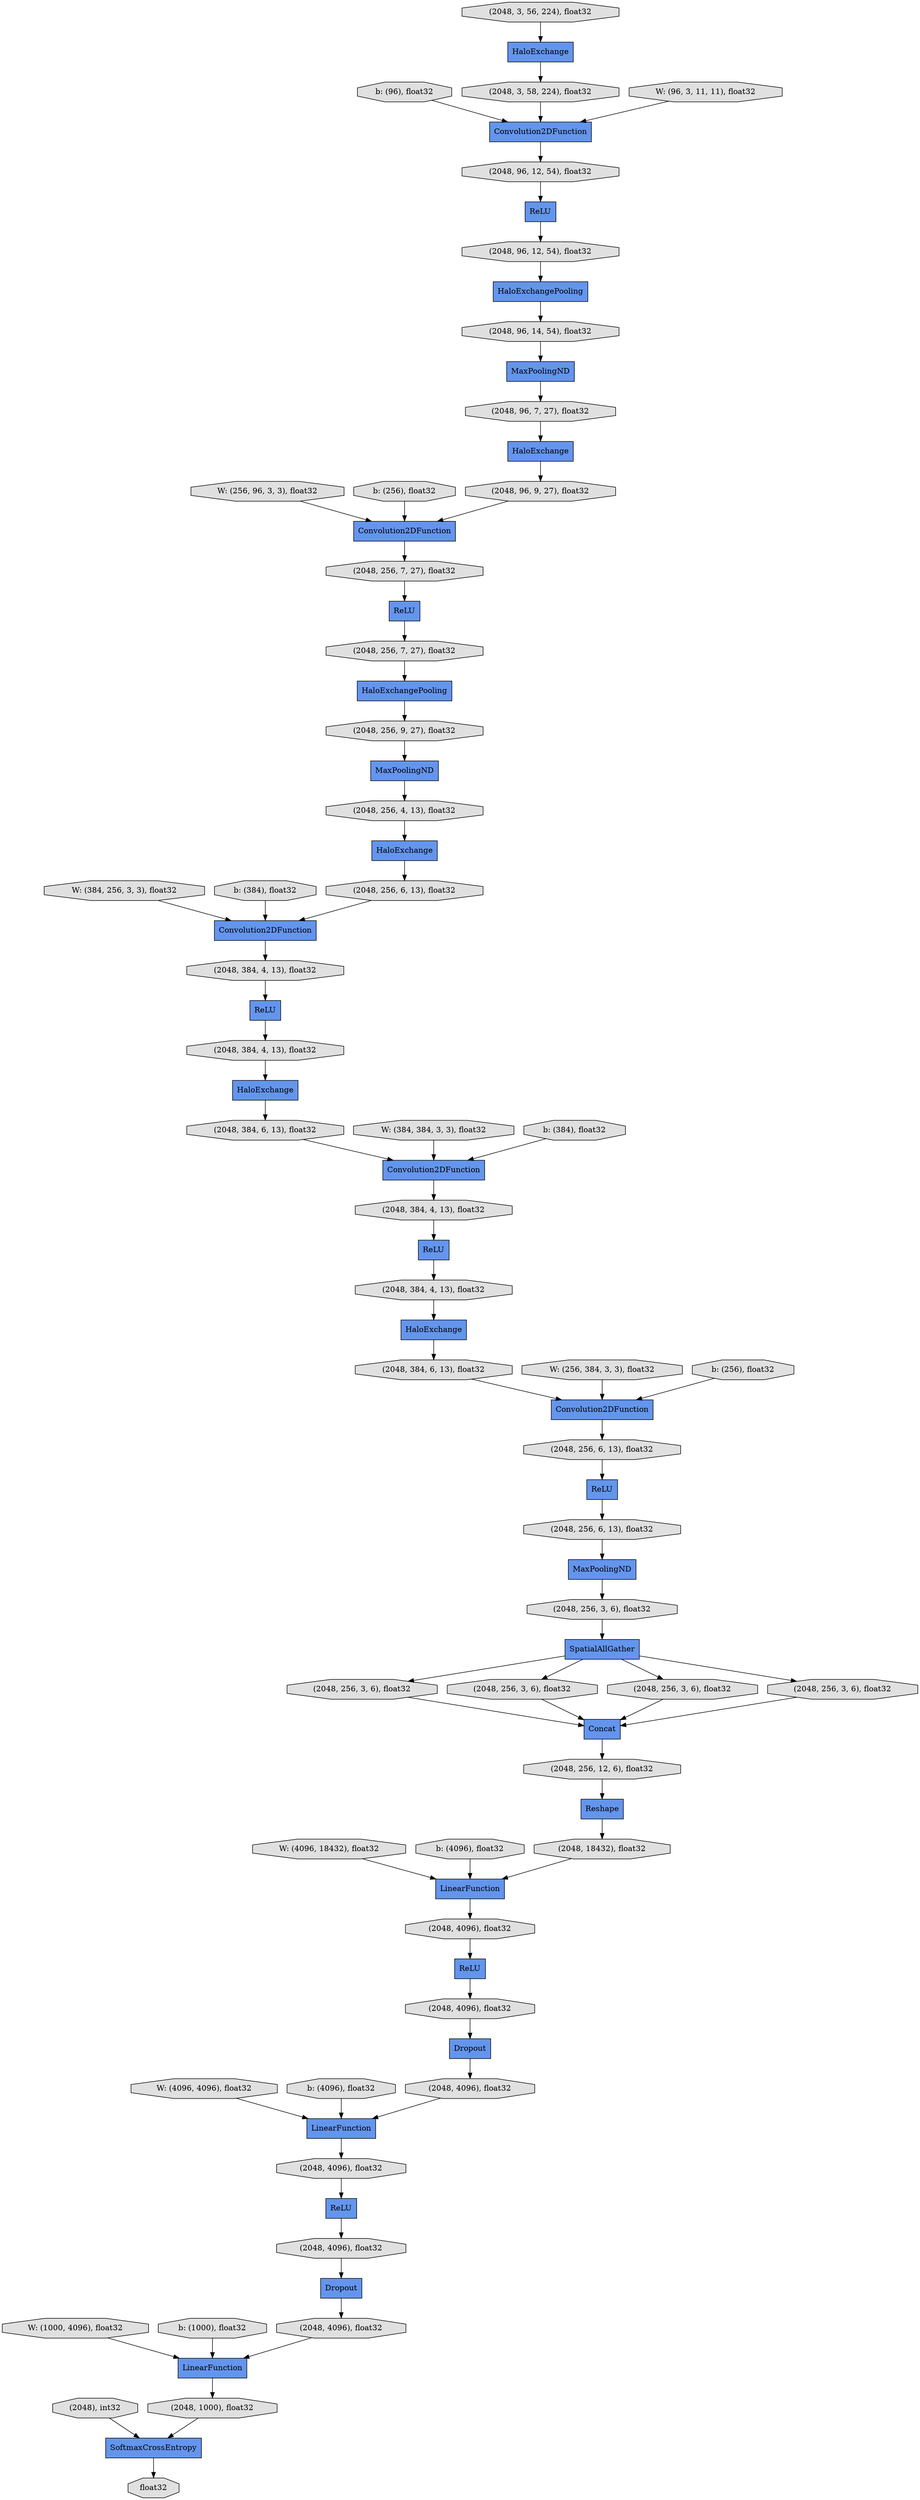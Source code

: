 digraph graphname{rankdir=TB;47558401466448 [label="(2048, 256, 6, 13), float32",shape="octagon",fillcolor="#E0E0E0",style="filled"];47558401466512 [label="(2048, 384, 4, 13), float32",shape="octagon",fillcolor="#E0E0E0",style="filled"];47558401466576 [label="(2048, 384, 6, 13), float32",shape="octagon",fillcolor="#E0E0E0",style="filled"];47558401466768 [label="(2048, 384, 4, 13), float32",shape="octagon",fillcolor="#E0E0E0",style="filled"];47558401466896 [label="Reshape",shape="record",fillcolor="#6495ED",style="filled"];47558401467088 [label="Concat",shape="record",fillcolor="#6495ED",style="filled"];47558401467344 [label="(2048, 384, 6, 13), float32",shape="octagon",fillcolor="#E0E0E0",style="filled"];47558401467536 [label="SpatialAllGather",shape="record",fillcolor="#6495ED",style="filled"];47558401467920 [label="Dropout",shape="record",fillcolor="#6495ED",style="filled"];47558352766608 [label="SoftmaxCrossEntropy",shape="record",fillcolor="#6495ED",style="filled"];47558401468048 [label="(2048, 256, 3, 6), float32",shape="octagon",fillcolor="#E0E0E0",style="filled"];47558401836688 [label="Convolution2DFunction",shape="record",fillcolor="#6495ED",style="filled"];47558401468176 [label="Convolution2DFunction",shape="record",fillcolor="#6495ED",style="filled"];47558401468496 [label="LinearFunction",shape="record",fillcolor="#6495ED",style="filled"];47556830398544 [label="b: (96), float32",shape="octagon",fillcolor="#E0E0E0",style="filled"];47558401468688 [label="(2048, 256, 6, 13), float32",shape="octagon",fillcolor="#E0E0E0",style="filled"];47558401468944 [label="MaxPoolingND",shape="record",fillcolor="#6495ED",style="filled"];47556830398992 [label="W: (256, 96, 3, 3), float32",shape="octagon",fillcolor="#E0E0E0",style="filled"];47556747340496 [label="HaloExchange",shape="record",fillcolor="#6495ED",style="filled"];47558401837776 [label="MaxPoolingND",shape="record",fillcolor="#6495ED",style="filled"];47558401346384 [label="ReLU",shape="record",fillcolor="#6495ED",style="filled"];47556830399312 [label="b: (256), float32",shape="octagon",fillcolor="#E0E0E0",style="filled"];47558401534800 [label="ReLU",shape="record",fillcolor="#6495ED",style="filled"];47558401469392 [label="(2048, 256, 3, 6), float32",shape="octagon",fillcolor="#E0E0E0",style="filled"];47558401469456 [label="(2048, 256, 3, 6), float32",shape="octagon",fillcolor="#E0E0E0",style="filled"];47556830399632 [label="W: (384, 256, 3, 3), float32",shape="octagon",fillcolor="#E0E0E0",style="filled"];47558401346768 [label="(2048, 384, 4, 13), float32",shape="octagon",fillcolor="#E0E0E0",style="filled"];47558401347024 [label="HaloExchange",shape="record",fillcolor="#6495ED",style="filled"];47556830399952 [label="b: (384), float32",shape="octagon",fillcolor="#E0E0E0",style="filled"];47558401347088 [label="(2048, 256, 6, 13), float32",shape="octagon",fillcolor="#E0E0E0",style="filled"];47558401347280 [label="(2048, 384, 4, 13), float32",shape="octagon",fillcolor="#E0E0E0",style="filled"];47556830400272 [label="W: (384, 384, 3, 3), float32",shape="octagon",fillcolor="#E0E0E0",style="filled"];47558401347472 [label="Convolution2DFunction",shape="record",fillcolor="#6495ED",style="filled"];47558401421392 [label="(2048, 1000), float32",shape="octagon",fillcolor="#E0E0E0",style="filled"];47558401396816 [label="HaloExchange",shape="record",fillcolor="#6495ED",style="filled"];47558401421456 [label="(2048, 256, 3, 6), float32",shape="octagon",fillcolor="#E0E0E0",style="filled"];47556830482576 [label="b: (384), float32",shape="octagon",fillcolor="#E0E0E0",style="filled"];47558401396880 [label="(2048, 96, 9, 27), float32",shape="octagon",fillcolor="#E0E0E0",style="filled"];47558401396944 [label="ReLU",shape="record",fillcolor="#6495ED",style="filled"];47556830482896 [label="W: (256, 384, 3, 3), float32",shape="octagon",fillcolor="#E0E0E0",style="filled"];47558401421840 [label="(2048, 4096), float32",shape="octagon",fillcolor="#E0E0E0",style="filled"];47558401397264 [label="(2048, 3, 58, 224), float32",shape="octagon",fillcolor="#E0E0E0",style="filled"];47558401421968 [label="LinearFunction",shape="record",fillcolor="#6495ED",style="filled"];47558401422032 [label="(2048, 256, 3, 6), float32",shape="octagon",fillcolor="#E0E0E0",style="filled"];47556745666448 [label="W: (96, 3, 11, 11), float32",shape="octagon",fillcolor="#E0E0E0",style="filled"];47556830483216 [label="b: (256), float32",shape="octagon",fillcolor="#E0E0E0",style="filled"];47558401397840 [label="ReLU",shape="record",fillcolor="#6495ED",style="filled"];47556830483600 [label="W: (4096, 18432), float32",shape="octagon",fillcolor="#E0E0E0",style="filled"];47558401397904 [label="(2048, 96, 14, 54), float32",shape="octagon",fillcolor="#E0E0E0",style="filled"];47558401422544 [label="(2048, 4096), float32",shape="octagon",fillcolor="#E0E0E0",style="filled"];47558401422608 [label="(2048, 4096), float32",shape="octagon",fillcolor="#E0E0E0",style="filled"];47558401398032 [label="(2048, 256, 4, 13), float32",shape="octagon",fillcolor="#E0E0E0",style="filled"];47558401398096 [label="HaloExchangePooling",shape="record",fillcolor="#6495ED",style="filled"];47556830549392 [label="ReLU",shape="record",fillcolor="#6495ED",style="filled"];47558401971600 [label="ReLU",shape="record",fillcolor="#6495ED",style="filled"];47558401422800 [label="LinearFunction",shape="record",fillcolor="#6495ED",style="filled"];47556830483920 [label="b: (4096), float32",shape="octagon",fillcolor="#E0E0E0",style="filled"];47558401398416 [label="Convolution2DFunction",shape="record",fillcolor="#6495ED",style="filled"];47558401398480 [label="(2048, 96, 7, 27), float32",shape="octagon",fillcolor="#E0E0E0",style="filled"];47558401423120 [label="(2048), int32",shape="octagon",fillcolor="#E0E0E0",style="filled"];47556718778128 [label="HaloExchangePooling",shape="record",fillcolor="#6495ED",style="filled"];47558401398544 [label="(2048, 96, 12, 54), float32",shape="octagon",fillcolor="#E0E0E0",style="filled"];47556830484304 [label="W: (4096, 4096), float32",shape="octagon",fillcolor="#E0E0E0",style="filled"];47558401398608 [label="Convolution2DFunction",shape="record",fillcolor="#6495ED",style="filled"];47558401398672 [label="(2048, 256, 7, 27), float32",shape="octagon",fillcolor="#E0E0E0",style="filled"];47558401398800 [label="(2048, 96, 12, 54), float32",shape="octagon",fillcolor="#E0E0E0",style="filled"];47556830484624 [label="b: (4096), float32",shape="octagon",fillcolor="#E0E0E0",style="filled"];47558401423760 [label="float32",shape="octagon",fillcolor="#E0E0E0",style="filled"];47556830484944 [label="W: (1000, 4096), float32",shape="octagon",fillcolor="#E0E0E0",style="filled"];47558401424016 [label="(2048, 256, 12, 6), float32",shape="octagon",fillcolor="#E0E0E0",style="filled"];47558401425360 [label="Dropout",shape="record",fillcolor="#6495ED",style="filled"];47556830485328 [label="b: (1000), float32",shape="octagon",fillcolor="#E0E0E0",style="filled"];47558401399632 [label="MaxPoolingND",shape="record",fillcolor="#6495ED",style="filled"];47558401424336 [label="(2048, 4096), float32",shape="octagon",fillcolor="#E0E0E0",style="filled"];47558401424528 [label="(2048, 4096), float32",shape="octagon",fillcolor="#E0E0E0",style="filled"];47558401653968 [label="(2048, 3, 56, 224), float32",shape="octagon",fillcolor="#E0E0E0",style="filled"];47558401400144 [label="(2048, 256, 9, 27), float32",shape="octagon",fillcolor="#E0E0E0",style="filled"];47558401424784 [label="(2048, 4096), float32",shape="octagon",fillcolor="#E0E0E0",style="filled"];47558401605008 [label="HaloExchange",shape="record",fillcolor="#6495ED",style="filled"];47558401425168 [label="(2048, 18432), float32",shape="octagon",fillcolor="#E0E0E0",style="filled"];47558401400592 [label="(2048, 256, 7, 27), float32",shape="octagon",fillcolor="#E0E0E0",style="filled"];47558401400720 [label="ReLU",shape="record",fillcolor="#6495ED",style="filled"];47558401400784 [label="HaloExchange",shape="record",fillcolor="#6495ED",style="filled"];47556718778128 -> 47558401397904;47558401421392 -> 47558352766608;47558401422544 -> 47556830549392;47558401653968 -> 47558401605008;47558401468688 -> 47558401468944;47558401346768 -> 47558401396816;47556830399952 -> 47558401398608;47558401400784 -> 47558401347088;47558401466448 -> 47558401346384;47558401605008 -> 47558401397264;47558401466512 -> 47558401397840;47558401534800 -> 47558401398544;47558401422800 -> 47558401421392;47556830482576 -> 47558401347472;47558401396944 -> 47558401346768;47556830482896 -> 47558401468176;47558401347280 -> 47558401396944;47558401400144 -> 47558401399632;47558401836688 -> 47558401398800;47558401467536 -> 47558401469392;47558401424784 -> 47558401467920;47558401398672 -> 47558401398096;47558401466768 -> 47558401347024;47556747340496 -> 47558401396880;47558401396816 -> 47558401467344;47558401425168 -> 47558401468496;47558401468048 -> 47558401467088;47558401468176 -> 47558401466448;47556830398544 -> 47558401836688;47558401423120 -> 47558352766608;47558401971600 -> 47558401398672;47558401398416 -> 47558401400592;47556830483600 -> 47558401468496;47556830483920 -> 47558401468496;47558401398544 -> 47556718778128;47558401468496 -> 47558401422544;47558401347024 -> 47558401466576;47556830400272 -> 47558401347472;47558401399632 -> 47558401398032;47558401425360 -> 47558401421840;47558401466576 -> 47558401468176;47558401397840 -> 47558401466768;47558401422032 -> 47558401467088;47558401398096 -> 47558401400144;47558401466896 -> 47558401425168;47558401467536 -> 47558401468048;47558401467920 -> 47558401424336;47558401346384 -> 47558401468688;47558401468944 -> 47558401469456;47556830484944 -> 47558401422800;47558401424528 -> 47558401400720;47556745666448 -> 47558401836688;47558401347088 -> 47558401398608;47558401397904 -> 47558401837776;47556830399632 -> 47558401398608;47556830485328 -> 47558401422800;47558401421968 -> 47558401424528;47558401396880 -> 47558401398416;47556830399312 -> 47558401398416;47558401469392 -> 47558401467088;47556830398992 -> 47558401398416;47558401421840 -> 47558401422800;47558352766608 -> 47558401423760;47558401421456 -> 47558401467088;47558401400720 -> 47558401422608;47558401424016 -> 47558401466896;47556830484624 -> 47558401421968;47558401398608 -> 47558401347280;47558401467536 -> 47558401421456;47558401400592 -> 47558401971600;47558401467536 -> 47558401422032;47558401398480 -> 47556747340496;47558401837776 -> 47558401398480;47558401424336 -> 47558401421968;47556830549392 -> 47558401424784;47556830484304 -> 47558401421968;47558401469456 -> 47558401467536;47558401397264 -> 47558401836688;47558401467344 -> 47558401347472;47558401347472 -> 47558401466512;47558401398800 -> 47558401534800;47558401422608 -> 47558401425360;47558401398032 -> 47558401400784;47558401467088 -> 47558401424016;47556830483216 -> 47558401468176;}